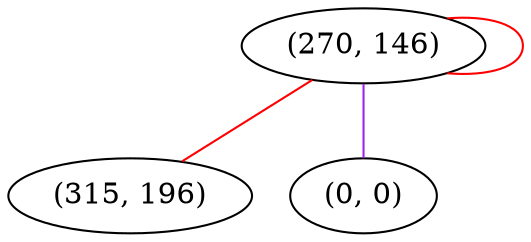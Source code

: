 graph "" {
"(270, 146)";
"(315, 196)";
"(0, 0)";
"(270, 146)" -- "(270, 146)"  [color=red, key=0, weight=1];
"(270, 146)" -- "(315, 196)"  [color=red, key=0, weight=1];
"(270, 146)" -- "(0, 0)"  [color=purple, key=0, weight=4];
}
